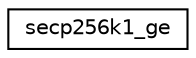 digraph "Graphical Class Hierarchy"
{
  edge [fontname="Helvetica",fontsize="10",labelfontname="Helvetica",labelfontsize="10"];
  node [fontname="Helvetica",fontsize="10",shape=record];
  rankdir="LR";
  Node0 [label="secp256k1_ge",height=0.2,width=0.4,color="black", fillcolor="white", style="filled",URL="$d0/dbb/structsecp256k1__ge.html",tooltip="A group element of the secp256k1 curve, in affine coordinates. "];
}
